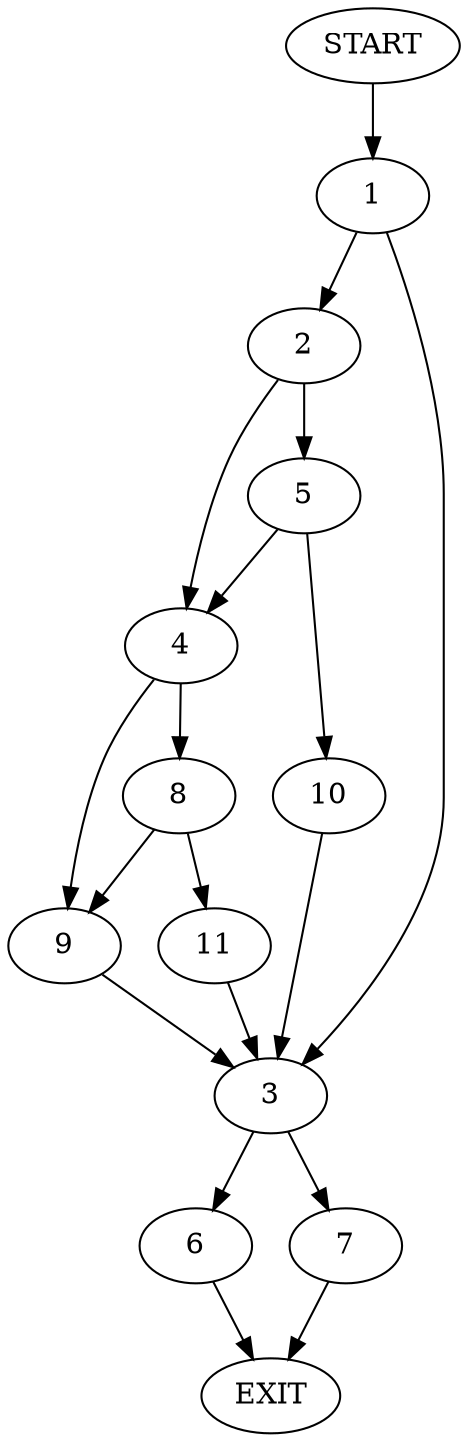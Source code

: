 digraph {
0 [label="START"]
12 [label="EXIT"]
0 -> 1
1 -> 2
1 -> 3
2 -> 4
2 -> 5
3 -> 6
3 -> 7
4 -> 8
4 -> 9
5 -> 4
5 -> 10
10 -> 3
9 -> 3
8 -> 11
8 -> 9
11 -> 3
6 -> 12
7 -> 12
}
